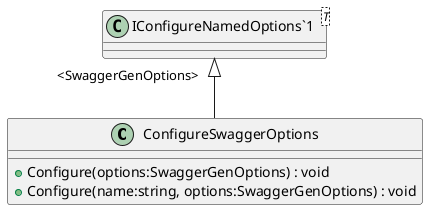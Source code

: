 @startuml
class ConfigureSwaggerOptions {
    + Configure(options:SwaggerGenOptions) : void
    + Configure(name:string, options:SwaggerGenOptions) : void
}
class "IConfigureNamedOptions`1"<T> {
}
"IConfigureNamedOptions`1" "<SwaggerGenOptions>" <|-- ConfigureSwaggerOptions
@enduml
